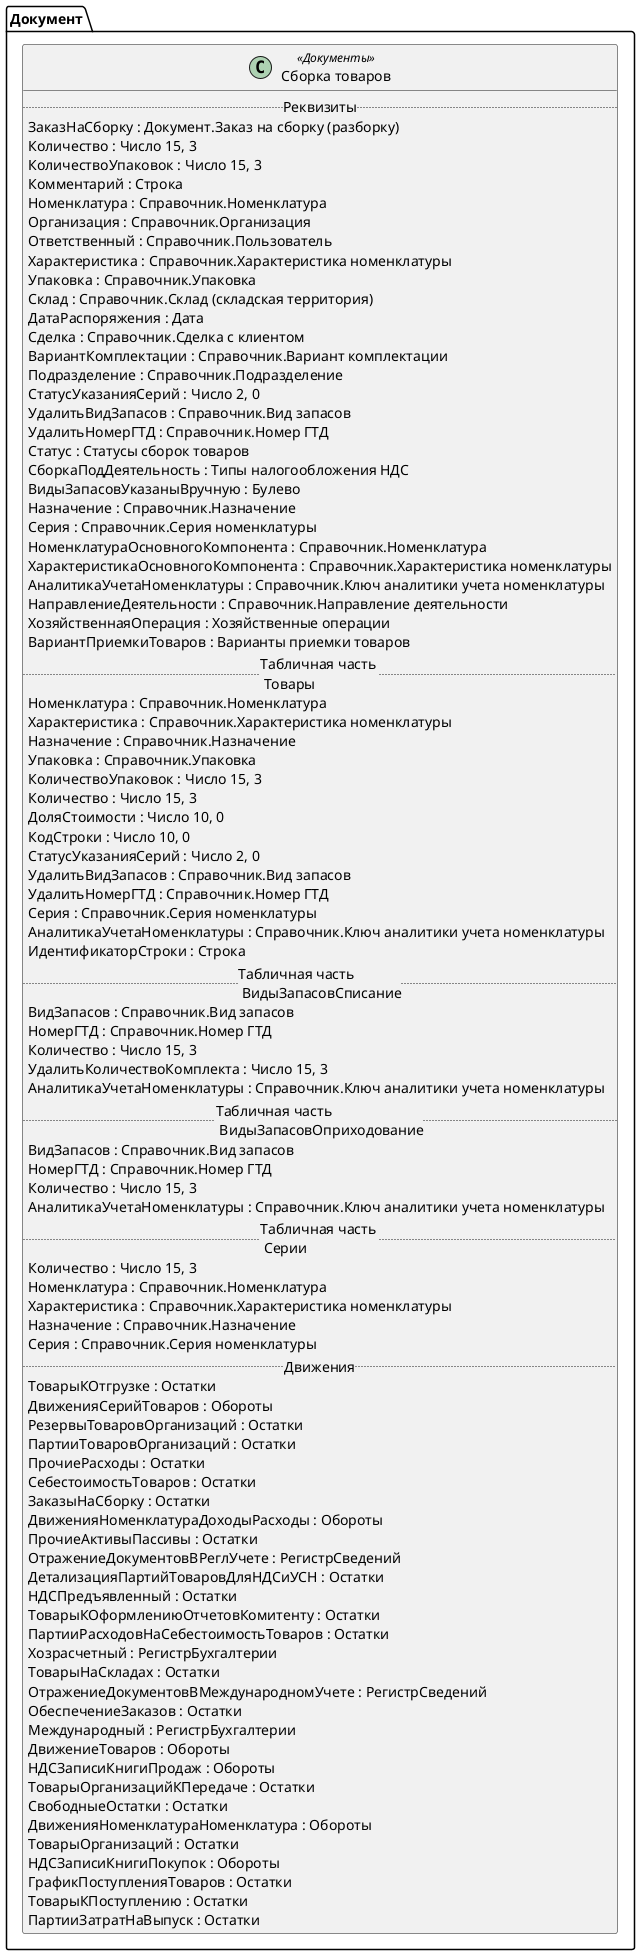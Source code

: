 ﻿@startuml СборкаТоваров
'!include templates.wsd
'..\include templates.wsd
class Документ.СборкаТоваров as "Сборка товаров" <<Документы>>
{
..Реквизиты..
ЗаказНаСборку : Документ.Заказ на сборку (разборку)
Количество : Число 15, 3
КоличествоУпаковок : Число 15, 3
Комментарий : Строка
Номенклатура : Справочник.Номенклатура
Организация : Справочник.Организация
Ответственный : Справочник.Пользователь
Характеристика : Справочник.Характеристика номенклатуры
Упаковка : Справочник.Упаковка
Склад : Справочник.Склад (складская территория)
ДатаРаспоряжения : Дата
Сделка : Справочник.Сделка с клиентом
ВариантКомплектации : Справочник.Вариант комплектации
Подразделение : Справочник.Подразделение
СтатусУказанияСерий : Число 2, 0
УдалитьВидЗапасов : Справочник.Вид запасов
УдалитьНомерГТД : Справочник.Номер ГТД
Статус : Статусы сборок товаров
СборкаПодДеятельность : Типы налогообложения НДС
ВидыЗапасовУказаныВручную : Булево
Назначение : Справочник.Назначение
Серия : Справочник.Серия номенклатуры
НоменклатураОсновногоКомпонента : Справочник.Номенклатура
ХарактеристикаОсновногоКомпонента : Справочник.Характеристика номенклатуры
АналитикаУчетаНоменклатуры : Справочник.Ключ аналитики учета номенклатуры
НаправлениеДеятельности : Справочник.Направление деятельности
ХозяйственнаяОперация : Хозяйственные операции
ВариантПриемкиТоваров : Варианты приемки товаров
..Табличная часть \n Товары..
Номенклатура : Справочник.Номенклатура
Характеристика : Справочник.Характеристика номенклатуры
Назначение : Справочник.Назначение
Упаковка : Справочник.Упаковка
КоличествоУпаковок : Число 15, 3
Количество : Число 15, 3
ДоляСтоимости : Число 10, 0
КодСтроки : Число 10, 0
СтатусУказанияСерий : Число 2, 0
УдалитьВидЗапасов : Справочник.Вид запасов
УдалитьНомерГТД : Справочник.Номер ГТД
Серия : Справочник.Серия номенклатуры
АналитикаУчетаНоменклатуры : Справочник.Ключ аналитики учета номенклатуры
ИдентификаторСтроки : Строка
..Табличная часть \n ВидыЗапасовСписание..
ВидЗапасов : Справочник.Вид запасов
НомерГТД : Справочник.Номер ГТД
Количество : Число 15, 3
УдалитьКоличествоКомплекта : Число 15, 3
АналитикаУчетаНоменклатуры : Справочник.Ключ аналитики учета номенклатуры
..Табличная часть \n ВидыЗапасовОприходование..
ВидЗапасов : Справочник.Вид запасов
НомерГТД : Справочник.Номер ГТД
Количество : Число 15, 3
АналитикаУчетаНоменклатуры : Справочник.Ключ аналитики учета номенклатуры
..Табличная часть \n Серии..
Количество : Число 15, 3
Номенклатура : Справочник.Номенклатура
Характеристика : Справочник.Характеристика номенклатуры
Назначение : Справочник.Назначение
Серия : Справочник.Серия номенклатуры
..Движения..
ТоварыКОтгрузке : Остатки
ДвиженияСерийТоваров : Обороты
РезервыТоваровОрганизаций : Остатки
ПартииТоваровОрганизаций : Остатки
ПрочиеРасходы : Остатки
СебестоимостьТоваров : Остатки
ЗаказыНаСборку : Остатки
ДвиженияНоменклатураДоходыРасходы : Обороты
ПрочиеАктивыПассивы : Остатки
ОтражениеДокументовВРеглУчете : РегистрСведений
ДетализацияПартийТоваровДляНДСиУСН : Остатки
НДСПредъявленный : Остатки
ТоварыКОформлениюОтчетовКомитенту : Остатки
ПартииРасходовНаСебестоимостьТоваров : Остатки
Хозрасчетный : РегистрБухгалтерии
ТоварыНаСкладах : Остатки
ОтражениеДокументовВМеждународномУчете : РегистрСведений
ОбеспечениеЗаказов : Остатки
Международный : РегистрБухгалтерии
ДвижениеТоваров : Обороты
НДСЗаписиКнигиПродаж : Обороты
ТоварыОрганизацийКПередаче : Остатки
СвободныеОстатки : Остатки
ДвиженияНоменклатураНоменклатура : Обороты
ТоварыОрганизаций : Остатки
НДСЗаписиКнигиПокупок : Обороты
ГрафикПоступленияТоваров : Остатки
ТоварыКПоступлению : Остатки
ПартииЗатратНаВыпуск : Остатки
}
@enduml
